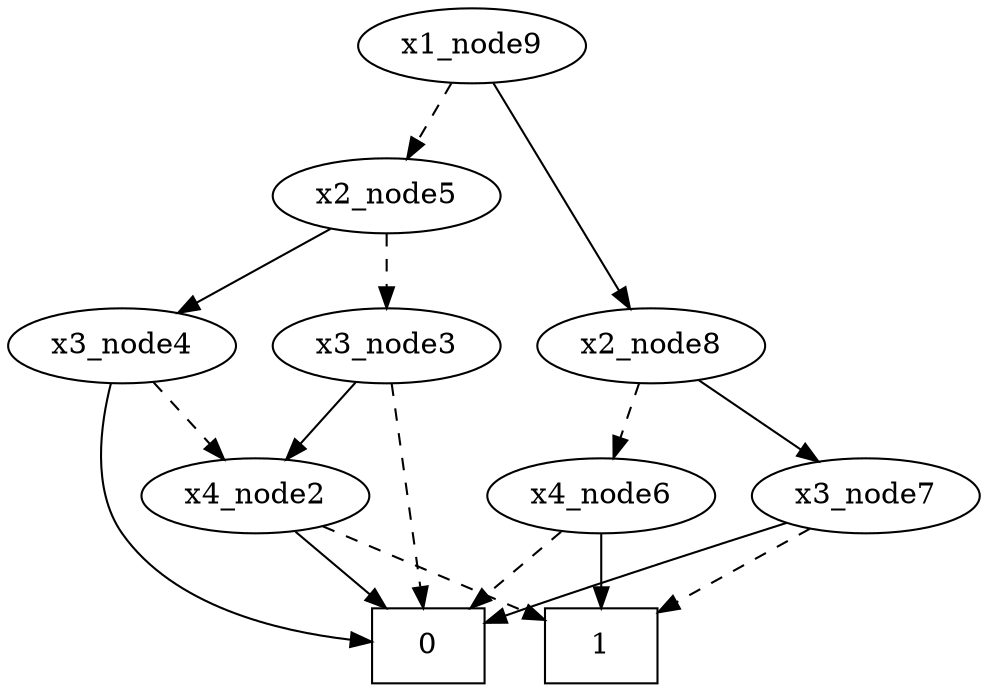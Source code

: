 digraph G { 
 0 [shape=box]; 
 1 [shape=box]; 
x4_node2 -> 1 [style = dashed];
x4_node2 -> 0;
x3_node3 -> 0 [style = dashed];
x3_node3 -> x4_node2;
x3_node4 -> x4_node2 [style = dashed];
x3_node4 -> 0;
x2_node5 -> x3_node3 [style = dashed];
x2_node5 -> x3_node4;
x4_node6 -> 0 [style = dashed];
x4_node6 -> 1;
x3_node7 -> 1 [style = dashed];
x3_node7 -> 0;
x2_node8 -> x4_node6 [style = dashed];
x2_node8 -> x3_node7;
x1_node9 -> x2_node5 [style = dashed];
x1_node9 -> x2_node8;
 }